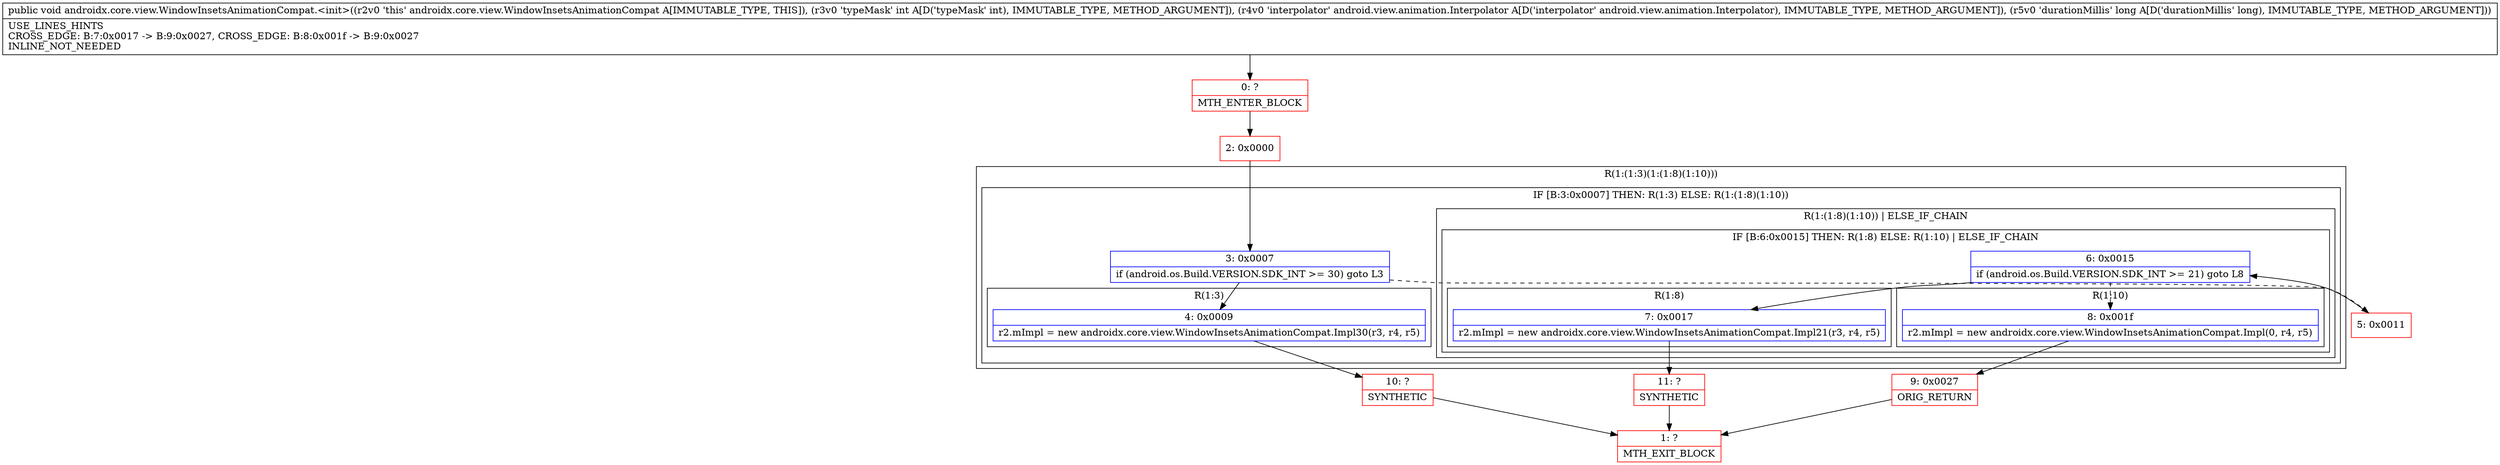digraph "CFG forandroidx.core.view.WindowInsetsAnimationCompat.\<init\>(ILandroid\/view\/animation\/Interpolator;J)V" {
subgraph cluster_Region_206510163 {
label = "R(1:(1:3)(1:(1:8)(1:10)))";
node [shape=record,color=blue];
subgraph cluster_IfRegion_539788208 {
label = "IF [B:3:0x0007] THEN: R(1:3) ELSE: R(1:(1:8)(1:10))";
node [shape=record,color=blue];
Node_3 [shape=record,label="{3\:\ 0x0007|if (android.os.Build.VERSION.SDK_INT \>= 30) goto L3\l}"];
subgraph cluster_Region_1227835743 {
label = "R(1:3)";
node [shape=record,color=blue];
Node_4 [shape=record,label="{4\:\ 0x0009|r2.mImpl = new androidx.core.view.WindowInsetsAnimationCompat.Impl30(r3, r4, r5)\l}"];
}
subgraph cluster_Region_193789160 {
label = "R(1:(1:8)(1:10)) | ELSE_IF_CHAIN\l";
node [shape=record,color=blue];
subgraph cluster_IfRegion_2146820170 {
label = "IF [B:6:0x0015] THEN: R(1:8) ELSE: R(1:10) | ELSE_IF_CHAIN\l";
node [shape=record,color=blue];
Node_6 [shape=record,label="{6\:\ 0x0015|if (android.os.Build.VERSION.SDK_INT \>= 21) goto L8\l}"];
subgraph cluster_Region_998300935 {
label = "R(1:8)";
node [shape=record,color=blue];
Node_7 [shape=record,label="{7\:\ 0x0017|r2.mImpl = new androidx.core.view.WindowInsetsAnimationCompat.Impl21(r3, r4, r5)\l}"];
}
subgraph cluster_Region_139857561 {
label = "R(1:10)";
node [shape=record,color=blue];
Node_8 [shape=record,label="{8\:\ 0x001f|r2.mImpl = new androidx.core.view.WindowInsetsAnimationCompat.Impl(0, r4, r5)\l}"];
}
}
}
}
}
Node_0 [shape=record,color=red,label="{0\:\ ?|MTH_ENTER_BLOCK\l}"];
Node_2 [shape=record,color=red,label="{2\:\ 0x0000}"];
Node_10 [shape=record,color=red,label="{10\:\ ?|SYNTHETIC\l}"];
Node_1 [shape=record,color=red,label="{1\:\ ?|MTH_EXIT_BLOCK\l}"];
Node_5 [shape=record,color=red,label="{5\:\ 0x0011}"];
Node_11 [shape=record,color=red,label="{11\:\ ?|SYNTHETIC\l}"];
Node_9 [shape=record,color=red,label="{9\:\ 0x0027|ORIG_RETURN\l}"];
MethodNode[shape=record,label="{public void androidx.core.view.WindowInsetsAnimationCompat.\<init\>((r2v0 'this' androidx.core.view.WindowInsetsAnimationCompat A[IMMUTABLE_TYPE, THIS]), (r3v0 'typeMask' int A[D('typeMask' int), IMMUTABLE_TYPE, METHOD_ARGUMENT]), (r4v0 'interpolator' android.view.animation.Interpolator A[D('interpolator' android.view.animation.Interpolator), IMMUTABLE_TYPE, METHOD_ARGUMENT]), (r5v0 'durationMillis' long A[D('durationMillis' long), IMMUTABLE_TYPE, METHOD_ARGUMENT]))  | USE_LINES_HINTS\lCROSS_EDGE: B:7:0x0017 \-\> B:9:0x0027, CROSS_EDGE: B:8:0x001f \-\> B:9:0x0027\lINLINE_NOT_NEEDED\l}"];
MethodNode -> Node_0;Node_3 -> Node_4;
Node_3 -> Node_5[style=dashed];
Node_4 -> Node_10;
Node_6 -> Node_7;
Node_6 -> Node_8[style=dashed];
Node_7 -> Node_11;
Node_8 -> Node_9;
Node_0 -> Node_2;
Node_2 -> Node_3;
Node_10 -> Node_1;
Node_5 -> Node_6;
Node_11 -> Node_1;
Node_9 -> Node_1;
}

